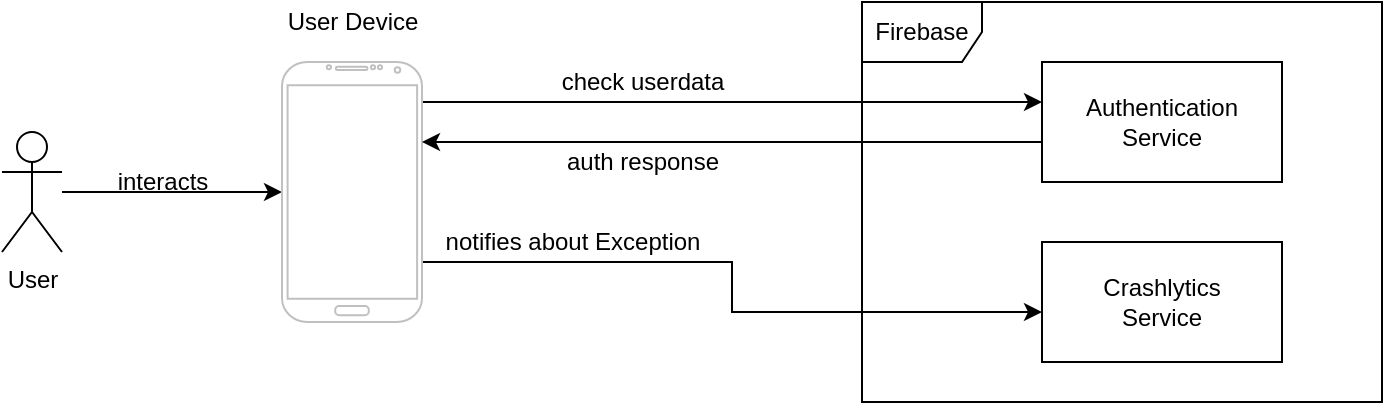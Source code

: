 <mxfile version="13.0.3" type="device"><diagram id="gBRicwrcuHe--EpXdMqh" name="Page-1"><mxGraphModel dx="2060" dy="1136" grid="1" gridSize="10" guides="1" tooltips="1" connect="1" arrows="1" fold="1" page="1" pageScale="1" pageWidth="850" pageHeight="1100" math="0" shadow="0"><root><mxCell id="0"/><mxCell id="1" parent="0"/><mxCell id="LiS3yZoG4m30vS449pap-1" value="Firebase" style="shape=umlFrame;whiteSpace=wrap;html=1;" vertex="1" parent="1"><mxGeometry x="470" y="220" width="260" height="200" as="geometry"/></mxCell><mxCell id="LiS3yZoG4m30vS449pap-10" style="edgeStyle=orthogonalEdgeStyle;rounded=0;orthogonalLoop=1;jettySize=auto;html=1;" edge="1" parent="1" source="LiS3yZoG4m30vS449pap-2" target="LiS3yZoG4m30vS449pap-3"><mxGeometry relative="1" as="geometry"/></mxCell><mxCell id="LiS3yZoG4m30vS449pap-2" value="User" style="shape=umlActor;verticalLabelPosition=bottom;labelBackgroundColor=#ffffff;verticalAlign=top;html=1;" vertex="1" parent="1"><mxGeometry x="40" y="285" width="30" height="60" as="geometry"/></mxCell><mxCell id="LiS3yZoG4m30vS449pap-15" style="edgeStyle=orthogonalEdgeStyle;rounded=0;orthogonalLoop=1;jettySize=auto;html=1;" edge="1" parent="1" source="LiS3yZoG4m30vS449pap-3" target="LiS3yZoG4m30vS449pap-13"><mxGeometry relative="1" as="geometry"><Array as="points"><mxPoint x="440" y="270"/><mxPoint x="440" y="270"/></Array></mxGeometry></mxCell><mxCell id="LiS3yZoG4m30vS449pap-16" style="edgeStyle=orthogonalEdgeStyle;rounded=0;orthogonalLoop=1;jettySize=auto;html=1;" edge="1" parent="1" source="LiS3yZoG4m30vS449pap-3" target="LiS3yZoG4m30vS449pap-14"><mxGeometry relative="1" as="geometry"><Array as="points"><mxPoint x="405" y="350"/><mxPoint x="405" y="375"/></Array></mxGeometry></mxCell><mxCell id="LiS3yZoG4m30vS449pap-3" value="" style="verticalLabelPosition=bottom;verticalAlign=top;html=1;shadow=0;dashed=0;strokeWidth=1;shape=mxgraph.android.phone2;strokeColor=#c0c0c0;" vertex="1" parent="1"><mxGeometry x="180" y="250" width="70" height="130" as="geometry"/></mxCell><mxCell id="LiS3yZoG4m30vS449pap-4" value="User Device" style="text;html=1;align=center;verticalAlign=middle;resizable=0;points=[];autosize=1;" vertex="1" parent="1"><mxGeometry x="175" y="220" width="80" height="20" as="geometry"/></mxCell><mxCell id="LiS3yZoG4m30vS449pap-11" value="interacts" style="text;html=1;align=center;verticalAlign=middle;resizable=0;points=[];autosize=1;" vertex="1" parent="1"><mxGeometry x="90" y="300" width="60" height="20" as="geometry"/></mxCell><mxCell id="LiS3yZoG4m30vS449pap-22" style="edgeStyle=orthogonalEdgeStyle;rounded=0;orthogonalLoop=1;jettySize=auto;html=1;" edge="1" parent="1" source="LiS3yZoG4m30vS449pap-13" target="LiS3yZoG4m30vS449pap-3"><mxGeometry relative="1" as="geometry"><Array as="points"><mxPoint x="330" y="290"/><mxPoint x="330" y="290"/></Array></mxGeometry></mxCell><mxCell id="LiS3yZoG4m30vS449pap-13" value="&lt;div&gt;Authentication&lt;/div&gt;&lt;div&gt;Service&lt;br&gt;&lt;/div&gt;" style="rounded=0;whiteSpace=wrap;html=1;" vertex="1" parent="1"><mxGeometry x="560" y="250" width="120" height="60" as="geometry"/></mxCell><mxCell id="LiS3yZoG4m30vS449pap-14" value="&lt;div&gt;Crashlytics&lt;/div&gt;&lt;div&gt;Service&lt;br&gt;&lt;/div&gt;" style="rounded=0;whiteSpace=wrap;html=1;" vertex="1" parent="1"><mxGeometry x="560" y="340" width="120" height="60" as="geometry"/></mxCell><mxCell id="LiS3yZoG4m30vS449pap-19" value="notifies about Exception" style="text;html=1;align=center;verticalAlign=middle;resizable=0;points=[];autosize=1;" vertex="1" parent="1"><mxGeometry x="255" y="330" width="140" height="20" as="geometry"/></mxCell><mxCell id="LiS3yZoG4m30vS449pap-21" value="check userdata" style="text;html=1;align=center;verticalAlign=middle;resizable=0;points=[];autosize=1;" vertex="1" parent="1"><mxGeometry x="310" y="250" width="100" height="20" as="geometry"/></mxCell><mxCell id="LiS3yZoG4m30vS449pap-23" value="auth response" style="text;html=1;align=center;verticalAlign=middle;resizable=0;points=[];autosize=1;" vertex="1" parent="1"><mxGeometry x="315" y="290" width="90" height="20" as="geometry"/></mxCell></root></mxGraphModel></diagram></mxfile>